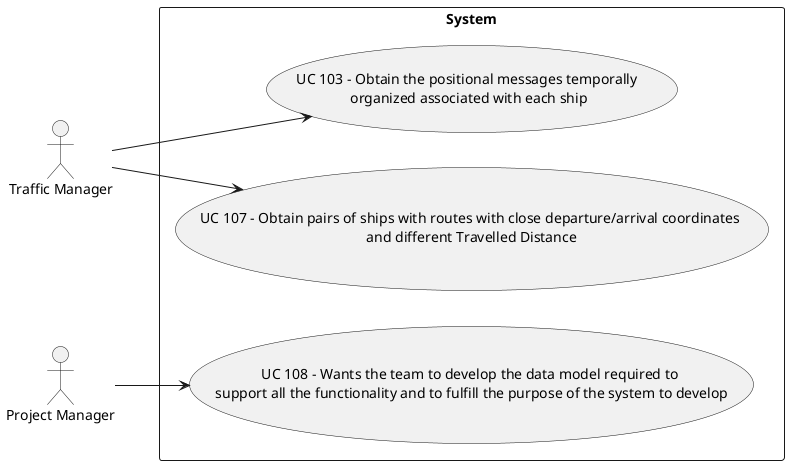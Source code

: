 @startuml

left to right direction
skinparam packageStyle rectangle
actor "Traffic Manager" as TM
actor "Project Manager" as PM


rectangle System {
TM --> (UC 103 - Obtain the positional messages temporally \norganized associated with each ship)
TM --> (UC 107 - Obtain pairs of ships with routes with close departure/arrival coordinates \nand different Travelled Distance)
PM --> (UC 108 - Wants the team to develop the data model required to \nsupport all the functionality and to fulfill the purpose of the system to develop)
}

@enduml